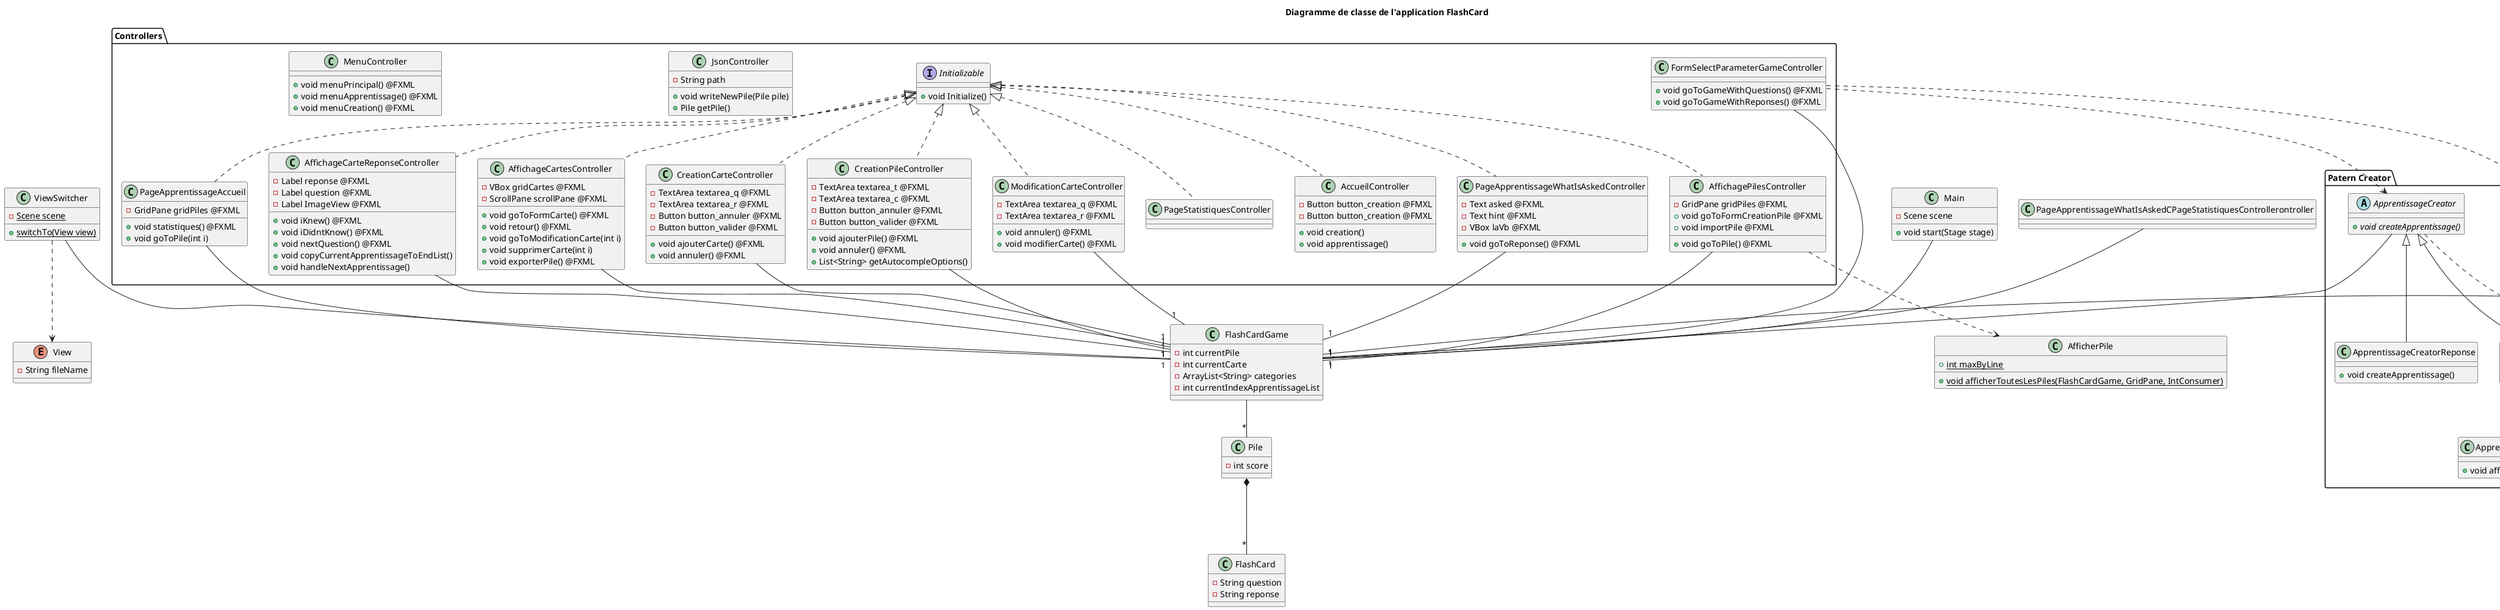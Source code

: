 @startuml

title Diagramme de classe de l'application FlashCard

' ABDEE6

class FlashCardGame {
    -int currentPile
    -int currentCarte
    -ArrayList<String> categories
    -int currentIndexApprentissageList
}
class FlashCard {
    -String question
    -String reponse
}
class Pile {
    -int score
}

package "Patern Creator" {

    abstract ApprentissageMethod {
        -Card carte
        -String hintShowed
        {abstract} +void afficher(VBox vb)
    }

    class ApprentissageMethodQuestion {
        +void afficher(VBox vb)
    }

    class ApprentissageMethodReponse {
        +void afficher(VBox vb)
    }

    abstract ApprentissageCreator {
        {abstract} +void createApprentissage()
    }

    class ApprentissageCreatorQuestion {
        +void createApprentissage()
    }

    class ApprentissageCreatorReponse {
        +void createApprentissage()
    }

}

enum View {
    -String fileName
}

class ViewSwitcher {
    {static} -Scene scene
    {static} +switchTo(View view)
}

package "Controllers" {
    interface Initializable {
        +void Initialize()
    }

    class AccueilController {
        -Button button_creation @FMXL
        -Button button_creation @FMXL
        +void creation()
        +void apprentissage()
    }

    class AffichageCarteReponseController {
        -Label reponse @FXML
        -Label question @FXML
        -Label ImageView @FXML
        +void iKnew() @FXML
        +void iDidntKnow() @FXML
        +void nextQuestion() @FXML
        +void copyCurrentApprentissageToEndList()
        +void handleNextApprentissage()
    }

    class AffichageCartesController {
        -VBox gridCartes @FXML
        -ScrollPane scrollPane @FXML
        +void goToFormCarte() @FXML
        +void retour() @FXML
        +void goToModificationCarte(int i)
        +void supprimerCarte(int i)
        +void exporterPile() @FXML
    }

    class AffichagePilesController {
        -GridPane gridPiles @FXML
        +void goToPile() @FXML
        +void goToFormCreationPile @FXML
        +void importPile @FXML
    }

    class CreationCarteController {
        -TextArea textarea_q @FXML
        -TextArea textarea_r @FXML
        -Button button_annuler @FXML
        -Button button_valider @FXML
        +void ajouterCarte() @FXML
        +void annuler() @FXML
    }

    class CreationPileController {
        -TextArea textarea_t @FXML
        -TextArea textarea_c @FXML
        -Button button_annuler @FXML
        -Button button_valider @FXML
        +void ajouterPile() @FXML
        +void annuler() @FXML
        +List<String> getAutocompleOptions()
    }

    class FormSelectParameterGameController {
        +void goToGameWithQuestions() @FXML
        +void goToGameWithReponses() @FXML
    }

    class JsonController {
        -String path
        +void writeNewPile(Pile pile)
        +Pile getPile()
    }

    class MenuController {
        +void menuPrincipal() @FXML
        +void menuApprentissage() @FXML
        +void menuCreation() @FXML
    }

    class ModificationCarteController {
        -TextArea textarea_q @FXML
        -TextArea textarea_r @FXML
        +void annuler() @FXML
        +void modifierCarte() @FXML
    }

    class PageApprentissageAccueil {
        -GridPane gridPiles @FXML
        +void statistiques() @FXML
        +void goToPile(int i)
    }

    class PageApprentissageWhatIsAskedController {
        -Text asked @FXML
        -Text hint @FXML
        -VBox laVb @FXML
        +void goToReponse() @FXML
    }

    class PageStatistiquesController {

    }
}

class AfficherPile {
    {static} +int maxByLine
    {static} +void afficherToutesLesPiles(FlashCardGame, GridPane, IntConsumer)
}

class Main {
    -Scene scene
    +void start(Stage stage)
}

FlashCardGame -- "*" Pile
FlashCardGame -- "*" ApprentissageMethod
Pile *--- "*" FlashCard
ApprentissageMethod <|-- ApprentissageMethodQuestion
ApprentissageMethod <|-- ApprentissageMethodReponse
ApprentissageCreator -- "1" FlashCardGame
ApprentissageCreator <|-- ApprentissageCreatorQuestion
ApprentissageCreator <|-- ApprentissageCreatorReponse
ApprentissageCreator ..> ApprentissageMethod : <<create>>
ViewSwitcher -- "1" FlashCardGame
ViewSwitcher ..> View
Initializable <|.. AccueilController
Initializable <|.. AffichageCarteReponseController
AffichageCarteReponseController -- "1" FlashCardGame
Initializable <|.. AffichageCartesController
AffichageCartesController -- "1" FlashCardGame
Initializable <|.. AffichagePilesController
AffichagePilesController -- "1" FlashCardGame
AffichagePilesController ..> AfficherPile
Initializable <|.. CreationCarteController
CreationCarteController -- "1" FlashCardGame
Initializable <|.. CreationPileController
CreationPileController -- "1" FlashCardGame
FormSelectParameterGameController -- "1" FlashCardGame
FormSelectParameterGameController ..> ApprentissageCreator
FormSelectParameterGameController ..> ApprentissageMethod
Main -- "1" FlashCardGame
Initializable <|.. ModificationCarteController
ModificationCarteController -- "1" FlashCardGame
Initializable <|.. PageApprentissageAccueil
PageApprentissageAccueil -- "1" FlashCardGame
Initializable <|.. PageApprentissageWhatIsAskedController
PageApprentissageWhatIsAskedController -- "1" FlashCardGame
Initializable <|.. PageStatistiquesController
PageApprentissageWhatIsAskedCPageStatistiquesControllerontroller -- "1" FlashCardGame

@enduml
